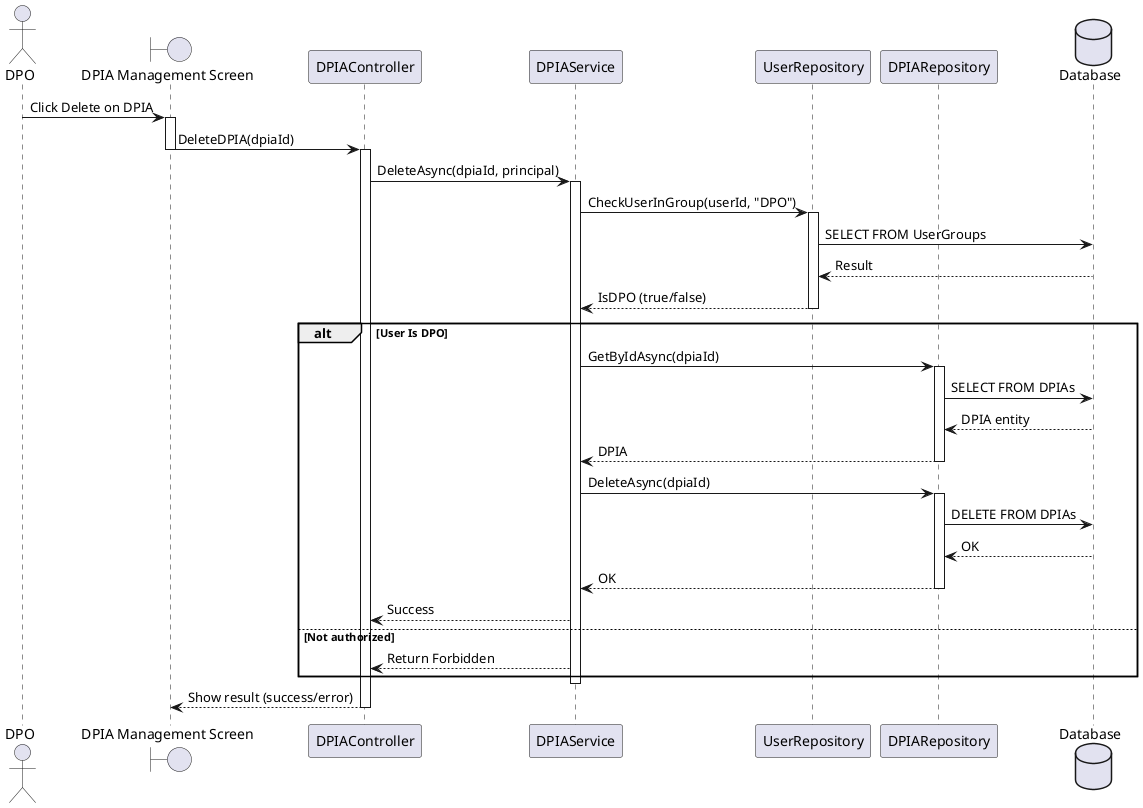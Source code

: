 @startuml
actor DPO
boundary "DPIA Management Screen" as Screen
participant "DPIAController" as Controller
participant "DPIAService" as Service
participant "UserRepository" as UserRepo
participant "DPIARepository" as Repo
database "Database" as DB

DPO -> Screen : Click Delete on DPIA
activate Screen
Screen -> Controller : DeleteDPIA(dpiaId)
deactivate Screen
activate Controller

Controller -> Service : DeleteAsync(dpiaId, principal)
activate Service

Service -> UserRepo : CheckUserInGroup(userId, "DPO")
activate UserRepo
UserRepo -> DB : SELECT FROM UserGroups 
DB --> UserRepo : Result
UserRepo --> Service : IsDPO (true/false)
deactivate UserRepo

alt User Is DPO
    Service -> Repo : GetByIdAsync(dpiaId)
    activate Repo
    Repo -> DB : SELECT FROM DPIAs 
    DB --> Repo : DPIA entity
    Repo --> Service : DPIA
    deactivate Repo

    Service -> Repo : DeleteAsync(dpiaId)
    activate Repo
    Repo -> DB : DELETE FROM DPIAs 
    DB --> Repo : OK
    Repo --> Service : OK
    deactivate Repo

    Service --> Controller : Success
else Not authorized
    Service --> Controller : Return Forbidden
end
deactivate Service
Controller --> Screen : Show result (success/error)
deactivate Controller
@enduml
